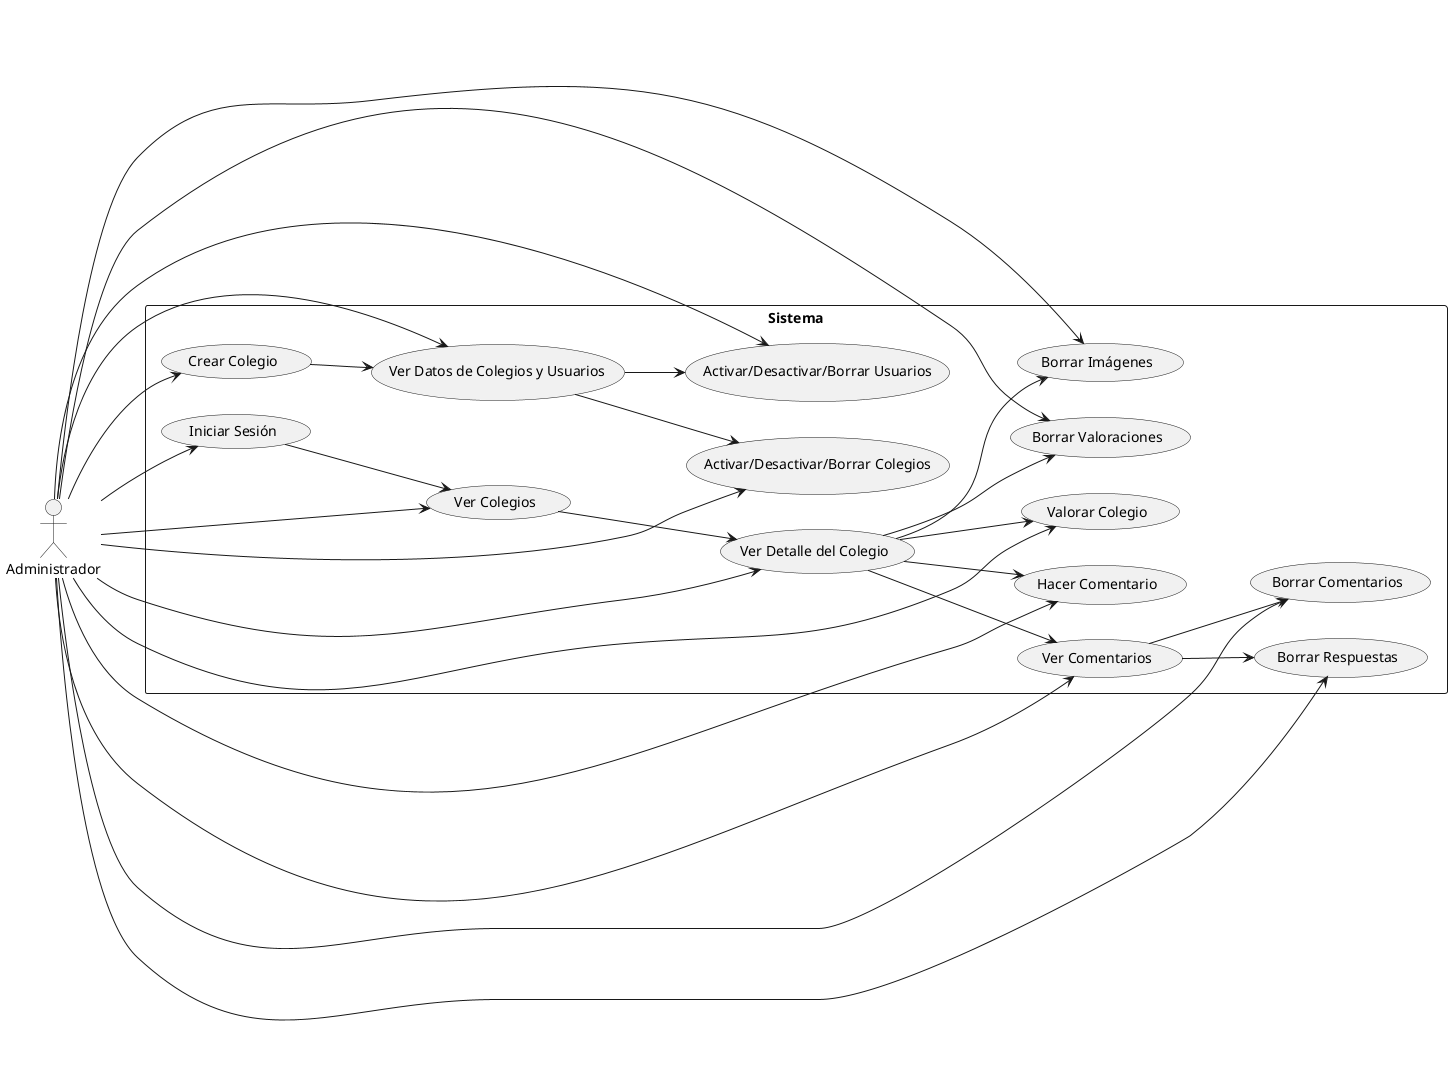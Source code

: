 @startuml

left to right direction

actor Administrador as admin

rectangle Sistema {
    usecase "Iniciar Sesión" as login
    usecase "Ver Colegios" as view_schools
    usecase "Ver Detalle del Colegio" as view_school_detail
    usecase "Valorar Colegio" as rate_school
    usecase "Hacer Comentario" as make_comment
    usecase "Ver Comentarios" as view_comments
    usecase "Crear Colegio" as create_school
    usecase "Ver Datos de Colegios y Usuarios" as view_data
    usecase "Activar/Desactivar/Borrar Colegios" as manage_schools
    usecase "Activar/Desactivar/Borrar Usuarios" as manage_users
    usecase "Borrar Comentarios" as delete_comments
    usecase "Borrar Respuestas" as delete_responses
    usecase "Borrar Imágenes" as delete_images
    usecase "Borrar Valoraciones" as delete_ratings

    admin --> login
    admin --> view_schools
    admin --> view_school_detail
    admin --> rate_school
    admin --> make_comment
    admin --> view_comments
    admin --> create_school
    admin --> view_data
    admin --> manage_schools
    admin --> manage_users
    admin --> delete_comments
    admin --> delete_responses
    admin --> delete_images
    admin --> delete_ratings

    login --> (view_schools)
    view_schools --> (view_school_detail)
    view_school_detail --> (rate_school)
    view_school_detail --> (make_comment)
    view_school_detail --> (view_comments)
    create_school --> (view_data)
    view_data --> (manage_schools)
    view_data --> (manage_users)
    view_comments --> (delete_comments)
    view_comments --> (delete_responses)
    view_school_detail --> (delete_images)
    view_school_detail --> (delete_ratings)
}

@enduml

